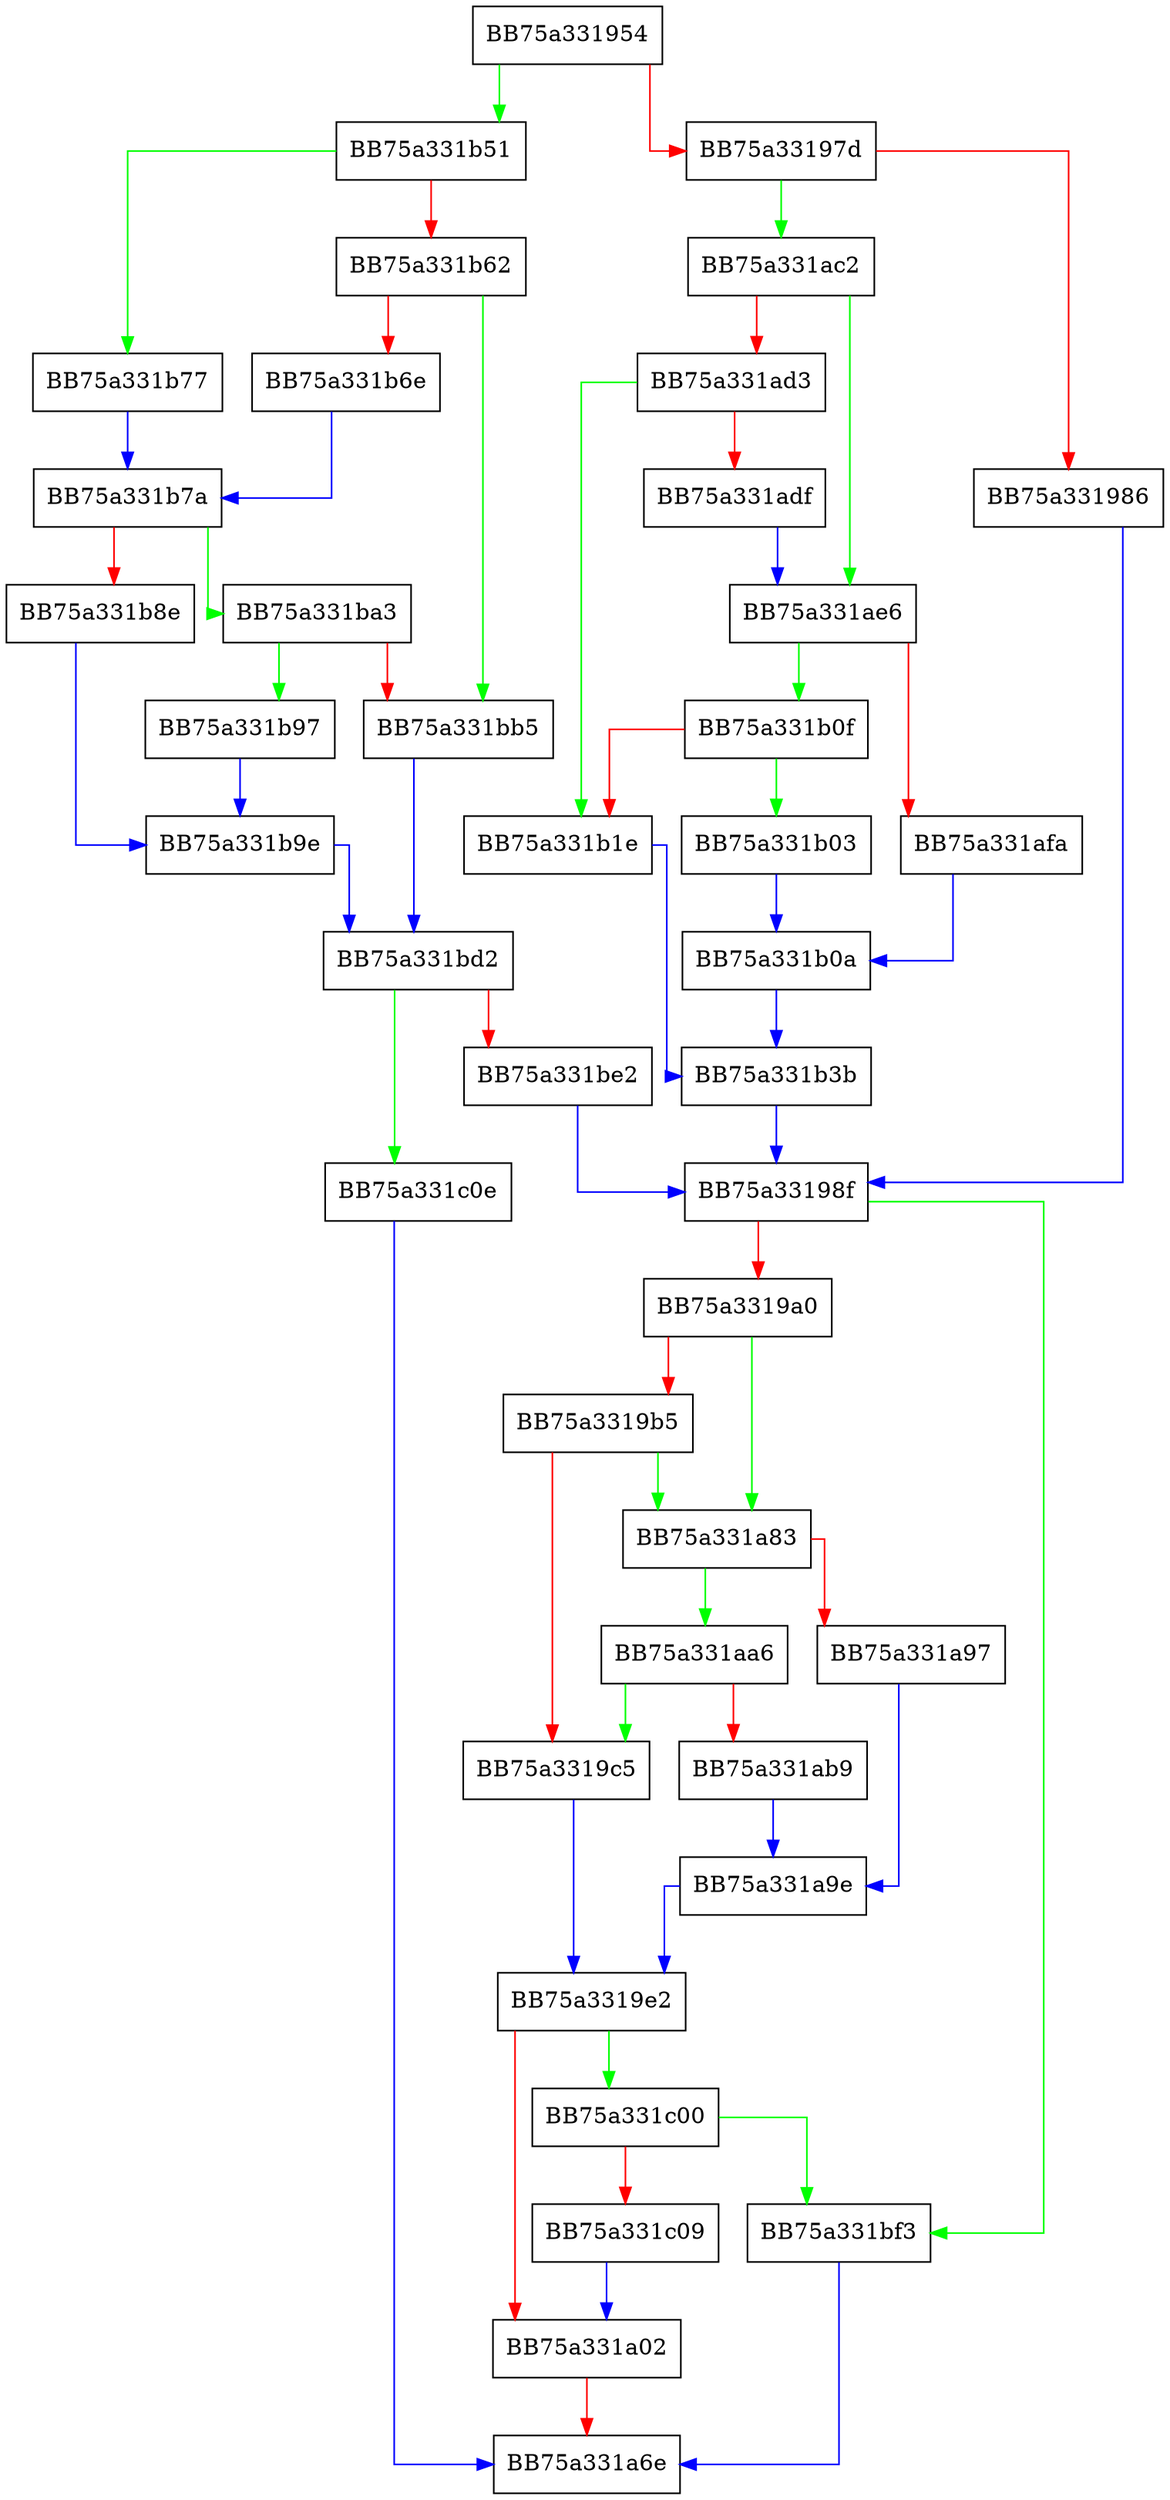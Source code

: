 digraph emulate_SSE {
  node [shape="box"];
  graph [splines=ortho];
  BB75a331954 -> BB75a331b51 [color="green"];
  BB75a331954 -> BB75a33197d [color="red"];
  BB75a33197d -> BB75a331ac2 [color="green"];
  BB75a33197d -> BB75a331986 [color="red"];
  BB75a331986 -> BB75a33198f [color="blue"];
  BB75a33198f -> BB75a331bf3 [color="green"];
  BB75a33198f -> BB75a3319a0 [color="red"];
  BB75a3319a0 -> BB75a331a83 [color="green"];
  BB75a3319a0 -> BB75a3319b5 [color="red"];
  BB75a3319b5 -> BB75a331a83 [color="green"];
  BB75a3319b5 -> BB75a3319c5 [color="red"];
  BB75a3319c5 -> BB75a3319e2 [color="blue"];
  BB75a3319e2 -> BB75a331c00 [color="green"];
  BB75a3319e2 -> BB75a331a02 [color="red"];
  BB75a331a02 -> BB75a331a6e [color="red"];
  BB75a331a83 -> BB75a331aa6 [color="green"];
  BB75a331a83 -> BB75a331a97 [color="red"];
  BB75a331a97 -> BB75a331a9e [color="blue"];
  BB75a331a9e -> BB75a3319e2 [color="blue"];
  BB75a331aa6 -> BB75a3319c5 [color="green"];
  BB75a331aa6 -> BB75a331ab9 [color="red"];
  BB75a331ab9 -> BB75a331a9e [color="blue"];
  BB75a331ac2 -> BB75a331ae6 [color="green"];
  BB75a331ac2 -> BB75a331ad3 [color="red"];
  BB75a331ad3 -> BB75a331b1e [color="green"];
  BB75a331ad3 -> BB75a331adf [color="red"];
  BB75a331adf -> BB75a331ae6 [color="blue"];
  BB75a331ae6 -> BB75a331b0f [color="green"];
  BB75a331ae6 -> BB75a331afa [color="red"];
  BB75a331afa -> BB75a331b0a [color="blue"];
  BB75a331b03 -> BB75a331b0a [color="blue"];
  BB75a331b0a -> BB75a331b3b [color="blue"];
  BB75a331b0f -> BB75a331b03 [color="green"];
  BB75a331b0f -> BB75a331b1e [color="red"];
  BB75a331b1e -> BB75a331b3b [color="blue"];
  BB75a331b3b -> BB75a33198f [color="blue"];
  BB75a331b51 -> BB75a331b77 [color="green"];
  BB75a331b51 -> BB75a331b62 [color="red"];
  BB75a331b62 -> BB75a331bb5 [color="green"];
  BB75a331b62 -> BB75a331b6e [color="red"];
  BB75a331b6e -> BB75a331b7a [color="blue"];
  BB75a331b77 -> BB75a331b7a [color="blue"];
  BB75a331b7a -> BB75a331ba3 [color="green"];
  BB75a331b7a -> BB75a331b8e [color="red"];
  BB75a331b8e -> BB75a331b9e [color="blue"];
  BB75a331b97 -> BB75a331b9e [color="blue"];
  BB75a331b9e -> BB75a331bd2 [color="blue"];
  BB75a331ba3 -> BB75a331b97 [color="green"];
  BB75a331ba3 -> BB75a331bb5 [color="red"];
  BB75a331bb5 -> BB75a331bd2 [color="blue"];
  BB75a331bd2 -> BB75a331c0e [color="green"];
  BB75a331bd2 -> BB75a331be2 [color="red"];
  BB75a331be2 -> BB75a33198f [color="blue"];
  BB75a331bf3 -> BB75a331a6e [color="blue"];
  BB75a331c00 -> BB75a331bf3 [color="green"];
  BB75a331c00 -> BB75a331c09 [color="red"];
  BB75a331c09 -> BB75a331a02 [color="blue"];
  BB75a331c0e -> BB75a331a6e [color="blue"];
}